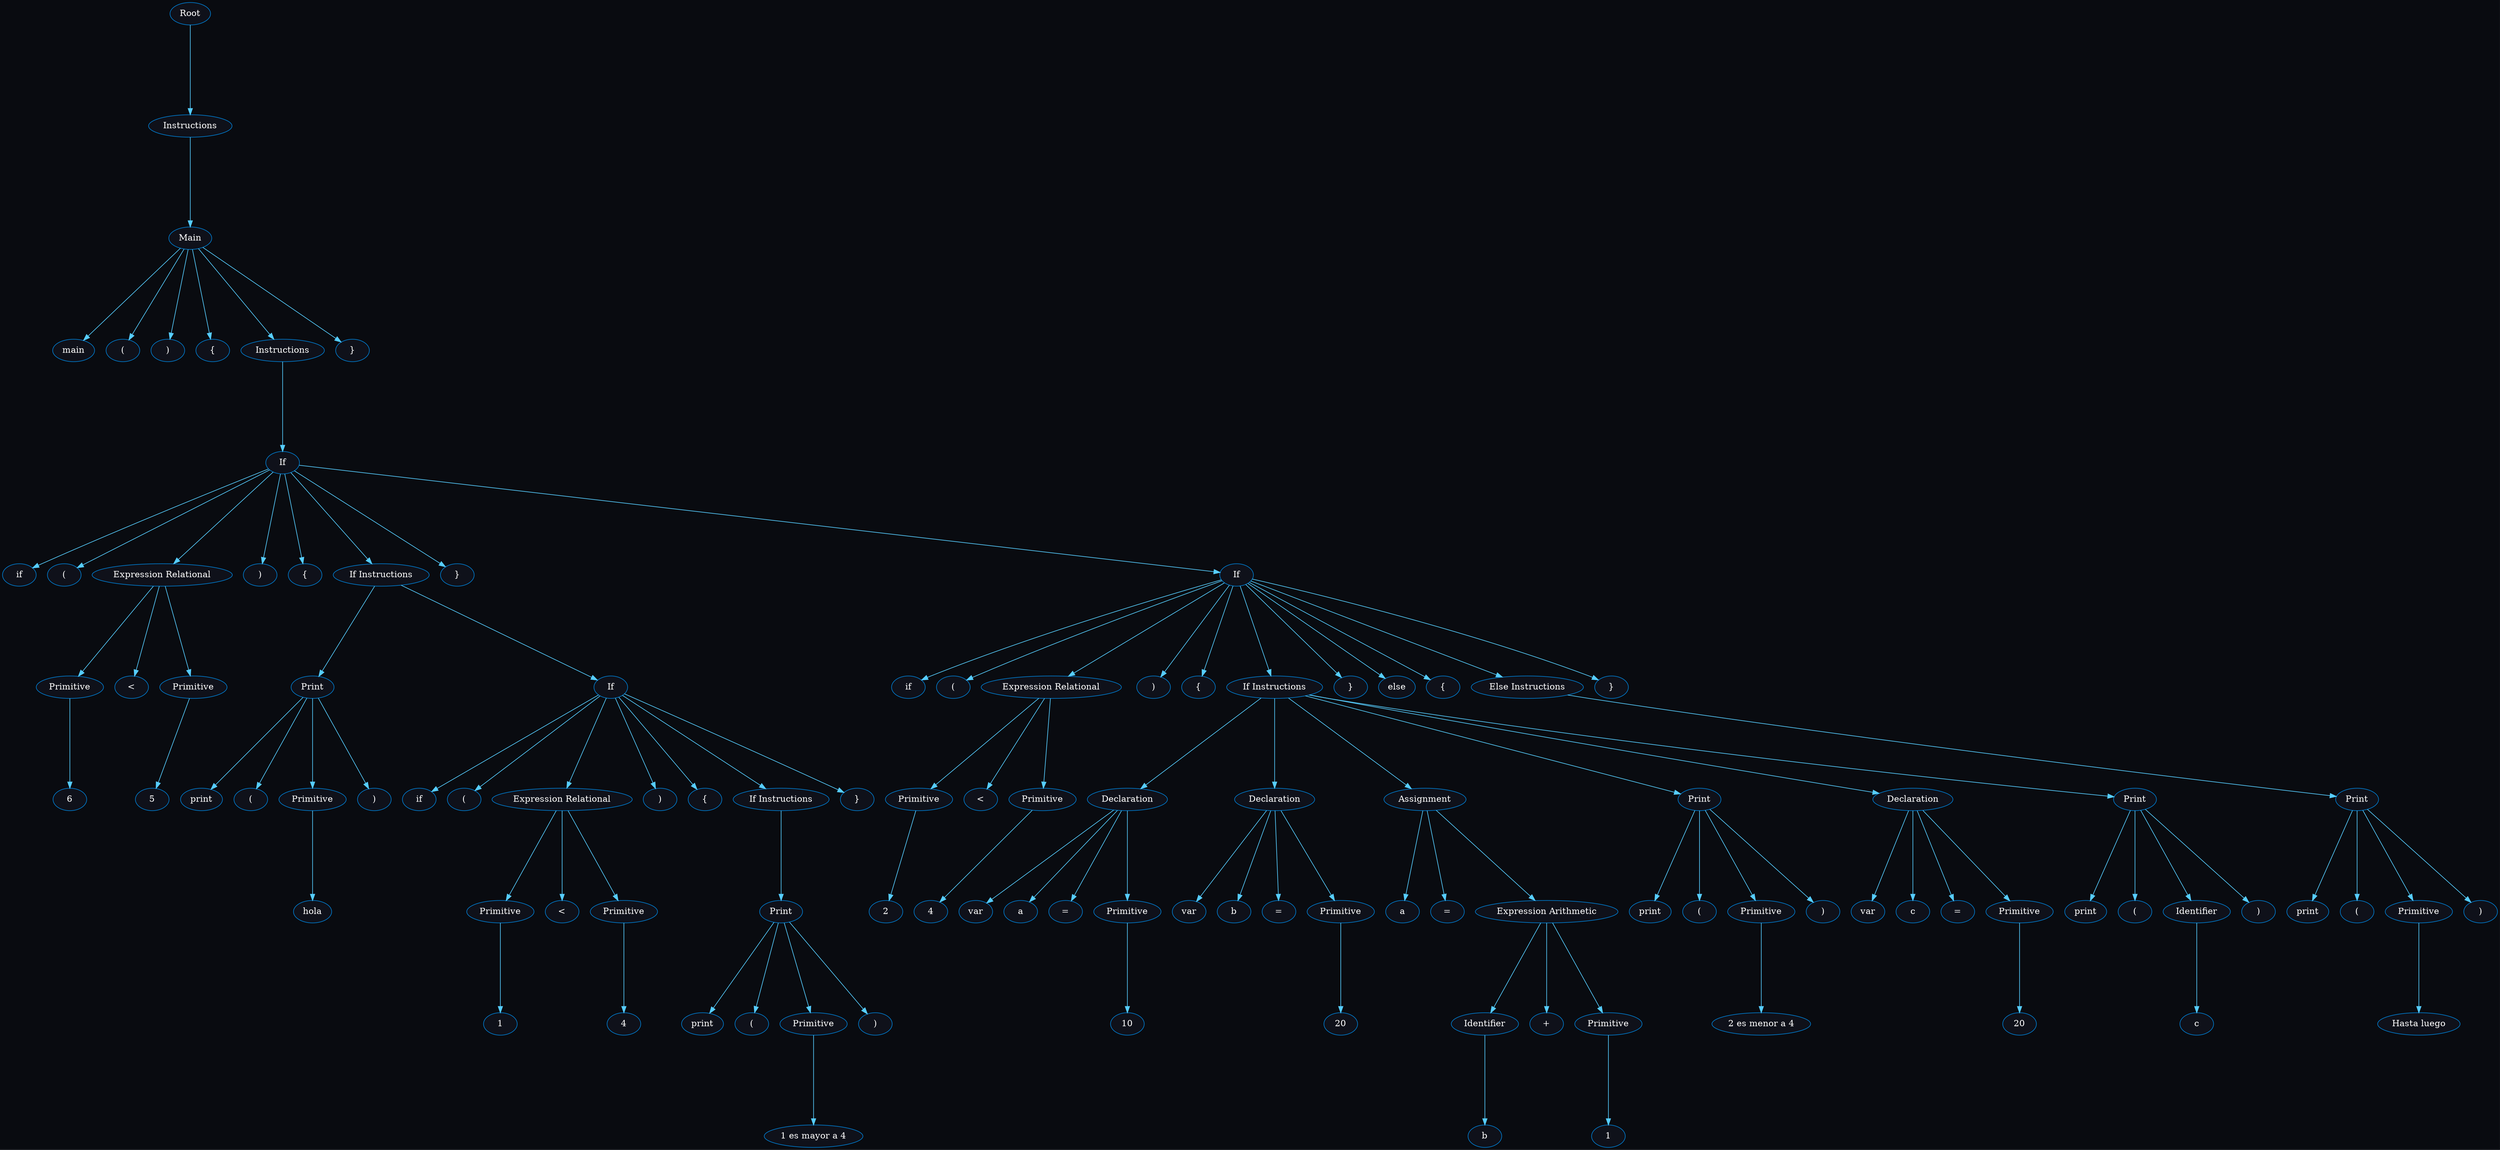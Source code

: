 digraph {
ranksep="2";
bgcolor = "#090B10";
edge[color="#56cdff"];
node [style="filled" fillcolor = "#0F111A" fontcolor = "white" color = "#007acc"];n0[label="Root"];
n1 [label = "Instructions"];
n0 -> n1;
n2 [label = "Main"];
n1 -> n2;
n3 [label = "main"];
n2 -> n3;
n4 [label = "("];
n2 -> n4;
n5 [label = ")"];
n2 -> n5;
n6 [label = "{"];
n2 -> n6;
n7 [label = "Instructions"];
n2 -> n7;
n8 [label = "If"];
n7 -> n8;
n9 [label = "if"];
n8 -> n9;
n10 [label = "("];
n8 -> n10;
n11 [label = "Expression Relational"];
n8 -> n11;
n12 [label = "Primitive"];
n11 -> n12;
n13 [label = "6"];
n12 -> n13;
n14 [label = "<"];
n11 -> n14;
n15 [label = "Primitive"];
n11 -> n15;
n16 [label = "5"];
n15 -> n16;
n17 [label = ")"];
n8 -> n17;
n18 [label = "{"];
n8 -> n18;
n19 [label = "If Instructions"];
n8 -> n19;
n20 [label = "Print"];
n19 -> n20;
n21 [label = "print"];
n20 -> n21;
n22 [label = "("];
n20 -> n22;
n23 [label = "Primitive"];
n20 -> n23;
n24 [label = "hola"];
n23 -> n24;
n25 [label = ")"];
n20 -> n25;
n26 [label = "If"];
n19 -> n26;
n27 [label = "if"];
n26 -> n27;
n28 [label = "("];
n26 -> n28;
n29 [label = "Expression Relational"];
n26 -> n29;
n30 [label = "Primitive"];
n29 -> n30;
n31 [label = "1"];
n30 -> n31;
n32 [label = "<"];
n29 -> n32;
n33 [label = "Primitive"];
n29 -> n33;
n34 [label = "4"];
n33 -> n34;
n35 [label = ")"];
n26 -> n35;
n36 [label = "{"];
n26 -> n36;
n37 [label = "If Instructions"];
n26 -> n37;
n38 [label = "Print"];
n37 -> n38;
n39 [label = "print"];
n38 -> n39;
n40 [label = "("];
n38 -> n40;
n41 [label = "Primitive"];
n38 -> n41;
n42 [label = "1 es mayor a 4"];
n41 -> n42;
n43 [label = ")"];
n38 -> n43;
n44 [label = "}"];
n26 -> n44;
n45 [label = "}"];
n8 -> n45;
n46 [label = "If"];
n8 -> n46;
n47 [label = "if"];
n46 -> n47;
n48 [label = "("];
n46 -> n48;
n49 [label = "Expression Relational"];
n46 -> n49;
n50 [label = "Primitive"];
n49 -> n50;
n51 [label = "2"];
n50 -> n51;
n52 [label = "<"];
n49 -> n52;
n53 [label = "Primitive"];
n49 -> n53;
n54 [label = "4"];
n53 -> n54;
n55 [label = ")"];
n46 -> n55;
n56 [label = "{"];
n46 -> n56;
n57 [label = "If Instructions"];
n46 -> n57;
n58 [label = "Declaration"];
n57 -> n58;
n59 [label = "var"];
n58 -> n59;
n60 [label = "a"];
n58 -> n60;
n61 [label = "="];
n58 -> n61;
n62 [label = "Primitive"];
n58 -> n62;
n63 [label = "10"];
n62 -> n63;
n64 [label = "Declaration"];
n57 -> n64;
n65 [label = "var"];
n64 -> n65;
n66 [label = "b"];
n64 -> n66;
n67 [label = "="];
n64 -> n67;
n68 [label = "Primitive"];
n64 -> n68;
n69 [label = "20"];
n68 -> n69;
n70 [label = "Assignment"];
n57 -> n70;
n71 [label = "a"];
n70 -> n71;
n72 [label = "="];
n70 -> n72;
n73 [label = "Expression Arithmetic"];
n70 -> n73;
n74 [label = "Identifier"];
n73 -> n74;
n75 [label = "b"];
n74 -> n75;
n76 [label = "+"];
n73 -> n76;
n77 [label = "Primitive"];
n73 -> n77;
n78 [label = "1"];
n77 -> n78;
n79 [label = "Print"];
n57 -> n79;
n80 [label = "print"];
n79 -> n80;
n81 [label = "("];
n79 -> n81;
n82 [label = "Primitive"];
n79 -> n82;
n83 [label = "2 es menor a 4"];
n82 -> n83;
n84 [label = ")"];
n79 -> n84;
n85 [label = "Declaration"];
n57 -> n85;
n86 [label = "var"];
n85 -> n86;
n87 [label = "c"];
n85 -> n87;
n88 [label = "="];
n85 -> n88;
n89 [label = "Primitive"];
n85 -> n89;
n90 [label = "20"];
n89 -> n90;
n91 [label = "Print"];
n57 -> n91;
n92 [label = "print"];
n91 -> n92;
n93 [label = "("];
n91 -> n93;
n94 [label = "Identifier"];
n91 -> n94;
n95 [label = "c"];
n94 -> n95;
n96 [label = ")"];
n91 -> n96;
n97 [label = "}"];
n46 -> n97;
n98 [label = "else"];
n46 -> n98;
n99 [label = "{"];
n46 -> n99;
n100 [label = "Else Instructions"];
n46 -> n100;
n101 [label = "Print"];
n100 -> n101;
n102 [label = "print"];
n101 -> n102;
n103 [label = "("];
n101 -> n103;
n104 [label = "Primitive"];
n101 -> n104;
n105 [label = "Hasta luego"];
n104 -> n105;
n106 [label = ")"];
n101 -> n106;
n107 [label = "}"];
n46 -> n107;
n108 [label = "}"];
n2 -> n108;
}